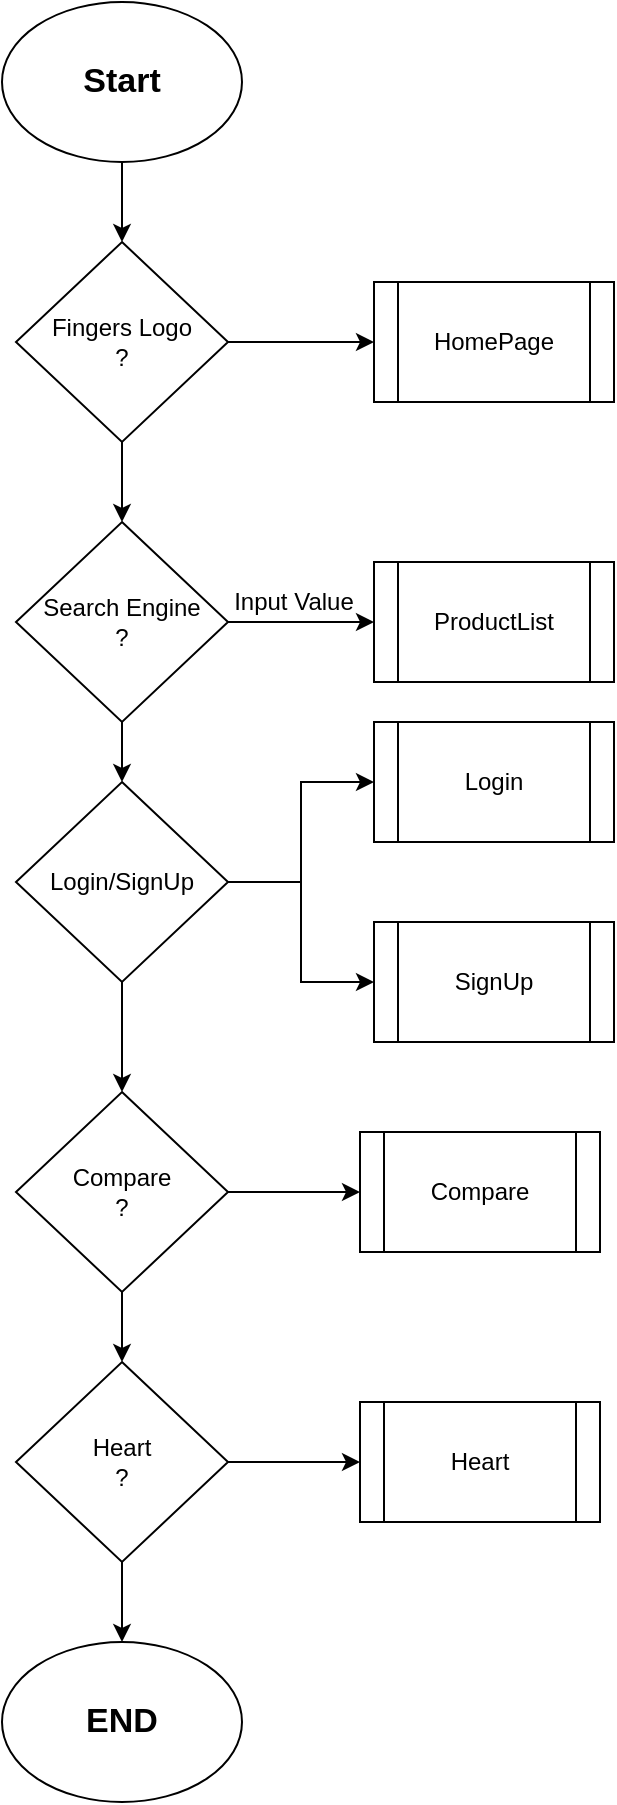 <mxfile version="13.6.2" type="device"><diagram id="C5RBs43oDa-KdzZeNtuy" name="Page-1"><mxGraphModel dx="1024" dy="592" grid="1" gridSize="10" guides="1" tooltips="1" connect="1" arrows="1" fold="1" page="1" pageScale="1" pageWidth="827" pageHeight="1169" math="0" shadow="0"><root><mxCell id="WIyWlLk6GJQsqaUBKTNV-0"/><mxCell id="WIyWlLk6GJQsqaUBKTNV-1" parent="WIyWlLk6GJQsqaUBKTNV-0"/><mxCell id="LjyEsJ0I5QnGhuySfHVH-14" value="" style="edgeStyle=orthogonalEdgeStyle;rounded=0;orthogonalLoop=1;jettySize=auto;html=1;" edge="1" parent="WIyWlLk6GJQsqaUBKTNV-1" source="LjyEsJ0I5QnGhuySfHVH-0" target="LjyEsJ0I5QnGhuySfHVH-1"><mxGeometry relative="1" as="geometry"/></mxCell><mxCell id="LjyEsJ0I5QnGhuySfHVH-0" value="&lt;b&gt;&lt;font style=&quot;font-size: 17px&quot;&gt;Start&lt;/font&gt;&lt;/b&gt;" style="ellipse;whiteSpace=wrap;html=1;" vertex="1" parent="WIyWlLk6GJQsqaUBKTNV-1"><mxGeometry x="354" y="40" width="120" height="80" as="geometry"/></mxCell><mxCell id="LjyEsJ0I5QnGhuySfHVH-13" value="" style="edgeStyle=orthogonalEdgeStyle;rounded=0;orthogonalLoop=1;jettySize=auto;html=1;" edge="1" parent="WIyWlLk6GJQsqaUBKTNV-1" source="LjyEsJ0I5QnGhuySfHVH-1" target="LjyEsJ0I5QnGhuySfHVH-3"><mxGeometry relative="1" as="geometry"/></mxCell><mxCell id="LjyEsJ0I5QnGhuySfHVH-25" value="" style="edgeStyle=orthogonalEdgeStyle;rounded=0;orthogonalLoop=1;jettySize=auto;html=1;" edge="1" parent="WIyWlLk6GJQsqaUBKTNV-1" source="LjyEsJ0I5QnGhuySfHVH-1" target="LjyEsJ0I5QnGhuySfHVH-2"><mxGeometry relative="1" as="geometry"/></mxCell><mxCell id="LjyEsJ0I5QnGhuySfHVH-1" value="Fingers Logo&lt;br&gt;?" style="rhombus;whiteSpace=wrap;html=1;" vertex="1" parent="WIyWlLk6GJQsqaUBKTNV-1"><mxGeometry x="361" y="160" width="106" height="100" as="geometry"/></mxCell><mxCell id="LjyEsJ0I5QnGhuySfHVH-2" value="HomePage" style="shape=process;whiteSpace=wrap;html=1;backgroundOutline=1;" vertex="1" parent="WIyWlLk6GJQsqaUBKTNV-1"><mxGeometry x="540" y="180" width="120" height="60" as="geometry"/></mxCell><mxCell id="LjyEsJ0I5QnGhuySfHVH-5" value="" style="edgeStyle=orthogonalEdgeStyle;rounded=0;orthogonalLoop=1;jettySize=auto;html=1;" edge="1" parent="WIyWlLk6GJQsqaUBKTNV-1" source="LjyEsJ0I5QnGhuySfHVH-3" target="LjyEsJ0I5QnGhuySfHVH-4"><mxGeometry relative="1" as="geometry"/></mxCell><mxCell id="LjyEsJ0I5QnGhuySfHVH-12" value="" style="edgeStyle=orthogonalEdgeStyle;rounded=0;orthogonalLoop=1;jettySize=auto;html=1;" edge="1" parent="WIyWlLk6GJQsqaUBKTNV-1" source="LjyEsJ0I5QnGhuySfHVH-3" target="LjyEsJ0I5QnGhuySfHVH-7"><mxGeometry relative="1" as="geometry"/></mxCell><mxCell id="LjyEsJ0I5QnGhuySfHVH-3" value="Search Engine&lt;br&gt;?" style="rhombus;whiteSpace=wrap;html=1;" vertex="1" parent="WIyWlLk6GJQsqaUBKTNV-1"><mxGeometry x="361" y="300" width="106" height="100" as="geometry"/></mxCell><mxCell id="LjyEsJ0I5QnGhuySfHVH-4" value="ProductList" style="shape=process;whiteSpace=wrap;html=1;backgroundOutline=1;" vertex="1" parent="WIyWlLk6GJQsqaUBKTNV-1"><mxGeometry x="540" y="320" width="120" height="60" as="geometry"/></mxCell><mxCell id="LjyEsJ0I5QnGhuySfHVH-6" value="Input Value" style="text;html=1;strokeColor=none;fillColor=none;align=center;verticalAlign=middle;whiteSpace=wrap;rounded=0;" vertex="1" parent="WIyWlLk6GJQsqaUBKTNV-1"><mxGeometry x="467" y="330" width="66" height="20" as="geometry"/></mxCell><mxCell id="LjyEsJ0I5QnGhuySfHVH-10" style="edgeStyle=orthogonalEdgeStyle;rounded=0;orthogonalLoop=1;jettySize=auto;html=1;entryX=0;entryY=0.5;entryDx=0;entryDy=0;" edge="1" parent="WIyWlLk6GJQsqaUBKTNV-1" source="LjyEsJ0I5QnGhuySfHVH-7" target="LjyEsJ0I5QnGhuySfHVH-8"><mxGeometry relative="1" as="geometry"/></mxCell><mxCell id="LjyEsJ0I5QnGhuySfHVH-11" style="edgeStyle=orthogonalEdgeStyle;rounded=0;orthogonalLoop=1;jettySize=auto;html=1;entryX=0;entryY=0.5;entryDx=0;entryDy=0;" edge="1" parent="WIyWlLk6GJQsqaUBKTNV-1" source="LjyEsJ0I5QnGhuySfHVH-7" target="LjyEsJ0I5QnGhuySfHVH-9"><mxGeometry relative="1" as="geometry"/></mxCell><mxCell id="LjyEsJ0I5QnGhuySfHVH-17" value="" style="edgeStyle=orthogonalEdgeStyle;rounded=0;orthogonalLoop=1;jettySize=auto;html=1;" edge="1" parent="WIyWlLk6GJQsqaUBKTNV-1" source="LjyEsJ0I5QnGhuySfHVH-7" target="LjyEsJ0I5QnGhuySfHVH-15"><mxGeometry relative="1" as="geometry"/></mxCell><mxCell id="LjyEsJ0I5QnGhuySfHVH-7" value="Login/SignUp" style="rhombus;whiteSpace=wrap;html=1;" vertex="1" parent="WIyWlLk6GJQsqaUBKTNV-1"><mxGeometry x="361" y="430" width="106" height="100" as="geometry"/></mxCell><mxCell id="LjyEsJ0I5QnGhuySfHVH-8" value="Login" style="shape=process;whiteSpace=wrap;html=1;backgroundOutline=1;" vertex="1" parent="WIyWlLk6GJQsqaUBKTNV-1"><mxGeometry x="540" y="400" width="120" height="60" as="geometry"/></mxCell><mxCell id="LjyEsJ0I5QnGhuySfHVH-9" value="SignUp" style="shape=process;whiteSpace=wrap;html=1;backgroundOutline=1;" vertex="1" parent="WIyWlLk6GJQsqaUBKTNV-1"><mxGeometry x="540" y="500" width="120" height="60" as="geometry"/></mxCell><mxCell id="LjyEsJ0I5QnGhuySfHVH-18" value="" style="edgeStyle=orthogonalEdgeStyle;rounded=0;orthogonalLoop=1;jettySize=auto;html=1;" edge="1" parent="WIyWlLk6GJQsqaUBKTNV-1" source="LjyEsJ0I5QnGhuySfHVH-15" target="LjyEsJ0I5QnGhuySfHVH-16"><mxGeometry relative="1" as="geometry"/></mxCell><mxCell id="LjyEsJ0I5QnGhuySfHVH-21" value="" style="edgeStyle=orthogonalEdgeStyle;rounded=0;orthogonalLoop=1;jettySize=auto;html=1;" edge="1" parent="WIyWlLk6GJQsqaUBKTNV-1" source="LjyEsJ0I5QnGhuySfHVH-15" target="LjyEsJ0I5QnGhuySfHVH-19"><mxGeometry relative="1" as="geometry"/></mxCell><mxCell id="LjyEsJ0I5QnGhuySfHVH-15" value="Compare&lt;br&gt;?" style="rhombus;whiteSpace=wrap;html=1;" vertex="1" parent="WIyWlLk6GJQsqaUBKTNV-1"><mxGeometry x="361" y="585" width="106" height="100" as="geometry"/></mxCell><mxCell id="LjyEsJ0I5QnGhuySfHVH-16" value="Compare" style="shape=process;whiteSpace=wrap;html=1;backgroundOutline=1;" vertex="1" parent="WIyWlLk6GJQsqaUBKTNV-1"><mxGeometry x="533" y="605" width="120" height="60" as="geometry"/></mxCell><mxCell id="LjyEsJ0I5QnGhuySfHVH-22" value="" style="edgeStyle=orthogonalEdgeStyle;rounded=0;orthogonalLoop=1;jettySize=auto;html=1;" edge="1" parent="WIyWlLk6GJQsqaUBKTNV-1" source="LjyEsJ0I5QnGhuySfHVH-19" target="LjyEsJ0I5QnGhuySfHVH-20"><mxGeometry relative="1" as="geometry"/></mxCell><mxCell id="LjyEsJ0I5QnGhuySfHVH-24" value="" style="edgeStyle=orthogonalEdgeStyle;rounded=0;orthogonalLoop=1;jettySize=auto;html=1;" edge="1" parent="WIyWlLk6GJQsqaUBKTNV-1" source="LjyEsJ0I5QnGhuySfHVH-19" target="LjyEsJ0I5QnGhuySfHVH-23"><mxGeometry relative="1" as="geometry"/></mxCell><mxCell id="LjyEsJ0I5QnGhuySfHVH-19" value="Heart&lt;br&gt;?" style="rhombus;whiteSpace=wrap;html=1;" vertex="1" parent="WIyWlLk6GJQsqaUBKTNV-1"><mxGeometry x="361" y="720" width="106" height="100" as="geometry"/></mxCell><mxCell id="LjyEsJ0I5QnGhuySfHVH-20" value="Heart" style="shape=process;whiteSpace=wrap;html=1;backgroundOutline=1;" vertex="1" parent="WIyWlLk6GJQsqaUBKTNV-1"><mxGeometry x="533" y="740" width="120" height="60" as="geometry"/></mxCell><mxCell id="LjyEsJ0I5QnGhuySfHVH-23" value="&lt;b&gt;&lt;font style=&quot;font-size: 17px&quot;&gt;END&lt;/font&gt;&lt;/b&gt;" style="ellipse;whiteSpace=wrap;html=1;" vertex="1" parent="WIyWlLk6GJQsqaUBKTNV-1"><mxGeometry x="354" y="860" width="120" height="80" as="geometry"/></mxCell></root></mxGraphModel></diagram></mxfile>